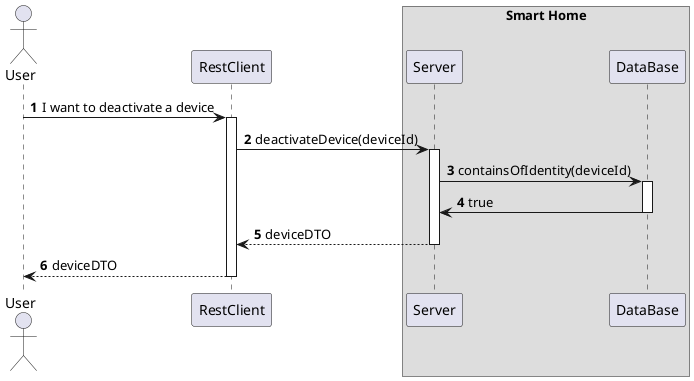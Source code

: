@startuml
'https://plantuml.com/sequence-diagram
!pragma layout smetana

autonumber

actor "User" as User
participant "RestClient" as RC
box "Smart Home"
    participant "Server" as SV
    participant "DataBase" as DB
end box



User -> RC : I want to deactivate a device
activate RC

RC -> SV : deactivateDevice(deviceId)
activate SV

SV -> DB : containsOfIdentity(deviceId)
activate DB

DB -> SV : true
deactivate DB

SV --> RC : deviceDTO
deactivate SV

RC --> User : deviceDTO
deactivate RC
@enduml